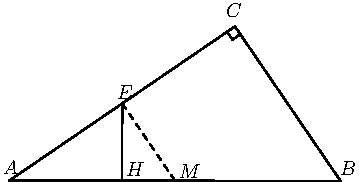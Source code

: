 import graph; size(6 cm); real lsf=0.5; pen dps=linewidth(0.7)+fontsize(10); defaultpen(dps); pen ds=black; real xmin=-8.824273020571141,xmax=5.392066524627042,ymin=-2.171905190224629,ymax=4.596836468451136; 
pair C=(-1.,2.5), A=(-3.490807082368648,0.7987019508297553), B=(0.16612466066894593,0.7927203348434031), H=(-2.246798269784741,0.7966671348902229), M=(-1.662341210849851,0.7957111428365792); 
draw((-1.086799625988155,2.4407131787091574)--(-1.0275128046973123,2.3539135527210027)--(-0.9407131787091575,2.4132003740118453)--C--cycle,linewidth(0.8)); 
draw(C--A,linewidth(0.8)); draw(A--B,linewidth(0.8)); draw(C--B,linewidth(0.8)); draw((-2.245403541184324,1.6493509754148776)--H,linewidth(0.8)); draw((-2.245403541184324,1.6493509754148776)--M,linewidth(0.8)+linetype("4 4")); 
dot(C,linewidth(1.pt)+ds); label("$C$",(-1.128917386659402,2.5850435596499937),NE*lsf); dot(A,linewidth(1.pt)+ds); label("$A$",(-3.5916293957090697,0.8408290180292987),NE*lsf); dot(B,linewidth(1.pt)+ds); label("$B$",(0.13960227997382724,0.8358738630815127),NE*lsf); dot((-2.245403541184324,1.6493509754148776),linewidth(1.pt)+ds); label("$E$",(-2.3231097290758407,1.6782502042051437),NE*lsf); dot(H,linewidth(1.pt)+ds); label("$H$",(-2.2240066301201193,0.8210083982381544),NE*lsf); dot(M,linewidth(1.pt)+ds); label("$M$",(-1.6442535012291515,0.8061429333947963),NE*lsf); 
clip((xmin,ymin)--(xmin,ymax)--(xmax,ymax)--(xmax,ymin)--cycle); 